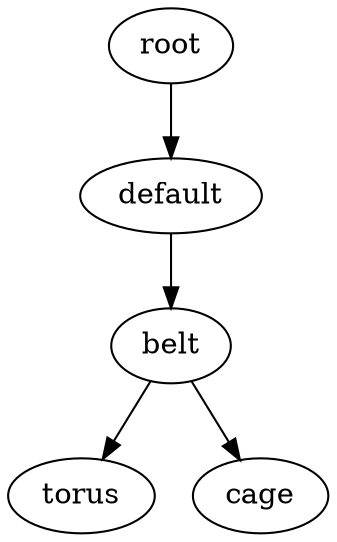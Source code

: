 digraph default {
    root_1 [label="root"];
    default_2 [label="default"];
    belt_3 [label="belt"];
    torus_4 [label="torus"];
    cage_5 [label="cage"];
    root_1 -> default_2;
    default_2 -> belt_3;
    belt_3 -> torus_4;
    belt_3 -> cage_5;
}
